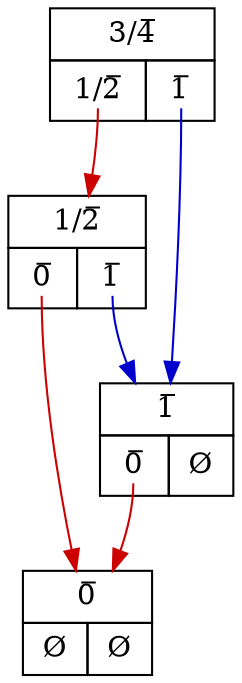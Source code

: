 digraph "0.75" {
   node_1 [shape=none,margin=0,label=
         <<TABLE BORDER="0" CELLBORDER="1" CELLSPACING="0" CELLPADDING="4">
         <TR><TD COLSPAN="2">3/4̅</TD></TR>
         <TR><TD PORT="L"> <TABLE BORDER="0" CELLBORDER="0" CELLPADDING="0"><TR><TD PORT="1/2,1"> 1/2̅ </TD> &nbsp; </TR></TABLE> </TD><TD PORT="R"> <TABLE BORDER="0" CELLBORDER="0" CELLPADDING="0"><TR><TD PORT="1,1"> 1̅ </TD> &nbsp; </TR></TABLE> </TD></TR>
         </TABLE>>,
         ];
   node_1:"1/2,1" -> node_2 [color="red3", dir=forward];
   node_2 [shape=none,margin=0,label=
         <<TABLE BORDER="0" CELLBORDER="1" CELLSPACING="0" CELLPADDING="4">
         <TR><TD COLSPAN="2">1/2̅</TD></TR>
         <TR><TD PORT="L"> <TABLE BORDER="0" CELLBORDER="0" CELLPADDING="0"><TR><TD PORT="0,1"> 0̅ </TD> &nbsp; </TR></TABLE> </TD><TD PORT="R"> <TABLE BORDER="0" CELLBORDER="0" CELLPADDING="0"><TR><TD PORT="1,1"> 1̅ </TD> &nbsp; </TR></TABLE> </TD></TR>
         </TABLE>>,
         ];
   node_2:"0,1" -> node_3 [color="red3", dir=forward];
   node_3 [shape=none,margin=0,label=
         <<TABLE BORDER="0" CELLBORDER="1" CELLSPACING="0" CELLPADDING="4">
         <TR><TD COLSPAN="2">0̅</TD></TR>
         <TR><TD PORT="L"> Ø </TD><TD PORT="R"> Ø </TD></TR>
         </TABLE>>,
         ];
   node_2:"1,1" -> node_4 [color="blue3", dir=forward];
   node_4 [shape=none,margin=0,label=
         <<TABLE BORDER="0" CELLBORDER="1" CELLSPACING="0" CELLPADDING="4">
         <TR><TD COLSPAN="2">1̅</TD></TR>
         <TR><TD PORT="L"> <TABLE BORDER="0" CELLBORDER="0" CELLPADDING="0"><TR><TD PORT="0,1"> 0̅ </TD> &nbsp; </TR></TABLE> </TD><TD PORT="R"> Ø </TD></TR>
         </TABLE>>,
         ];
   node_4:"0,1" -> node_3 [color="red3", dir=forward];
   node_1:"1,1" -> node_4 [color="blue3", dir=forward];
}
